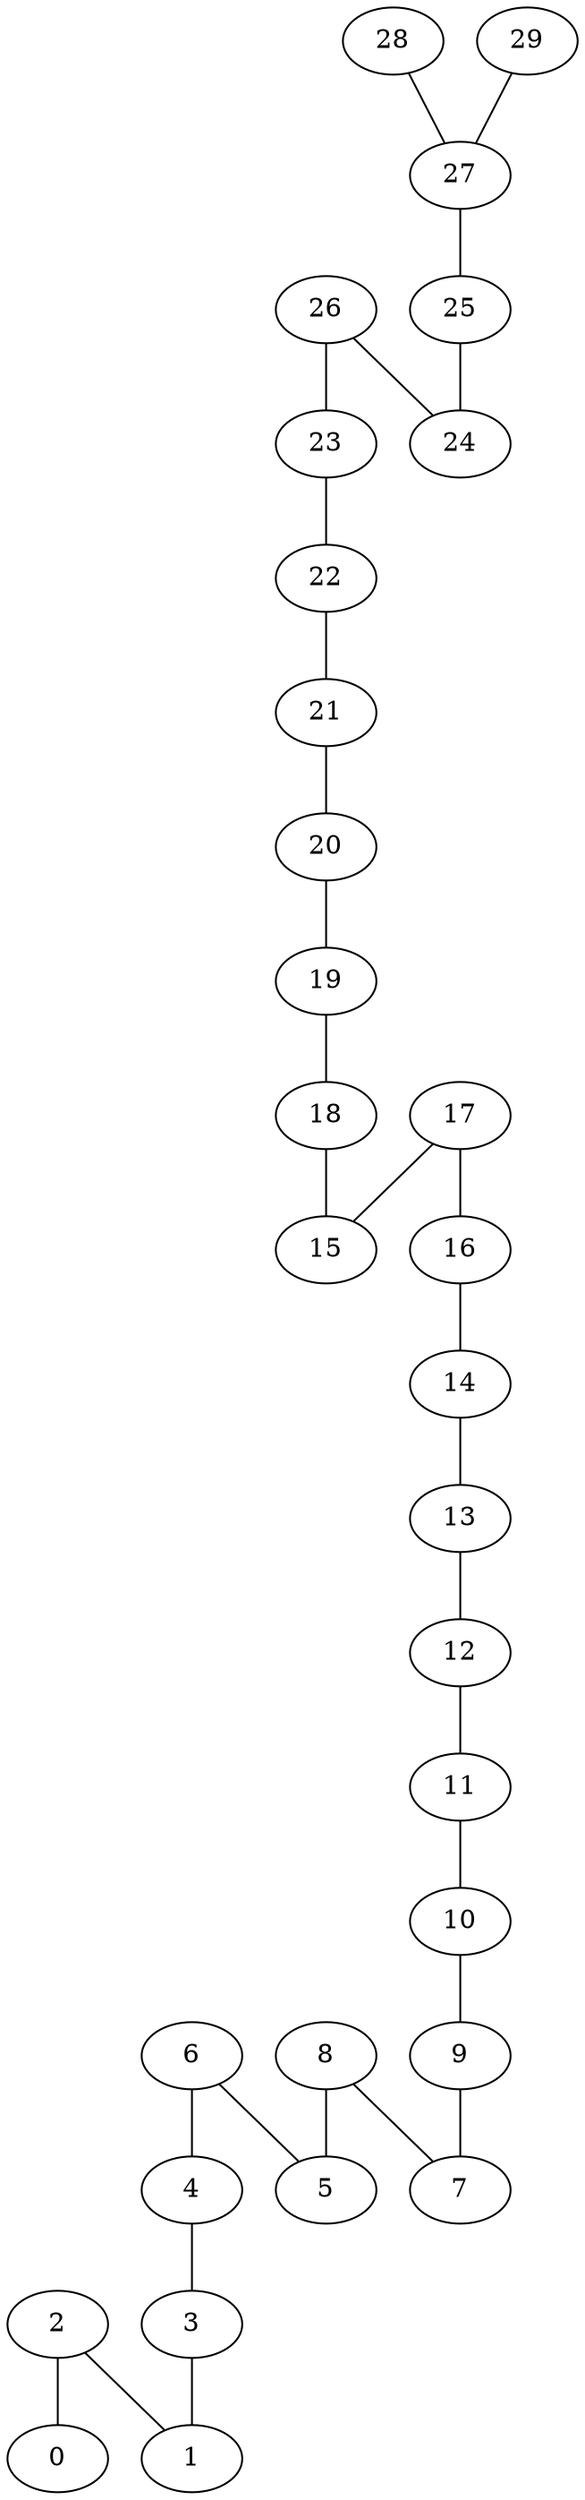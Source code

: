 graph {
"0";
"1";
"2";
"3";
"4";
"5";
"6";
"7";
"8";
"9";
"10";
"11";
"12";
"13";
"14";
"15";
"16";
"17";
"18";
"19";
"20";
"21";
"22";
"23";
"24";
"25";
"26";
"27";
"28";
"29";
"2"--"0";
"2"--"1";
"3"--"1";
"4"--"3";
"6"--"4";
"6"--"5";
"8"--"5";
"8"--"7";
"9"--"7";
"10"--"9";
"11"--"10";
"12"--"11";
"13"--"12";
"14"--"13";
"16"--"14";
"17"--"15";
"17"--"16";
"18"--"15";
"19"--"18";
"20"--"19";
"21"--"20";
"22"--"21";
"23"--"22";
"25"--"24";
"26"--"23";
"26"--"24";
"27"--"25";
"28"--"27";
"29"--"27";
}